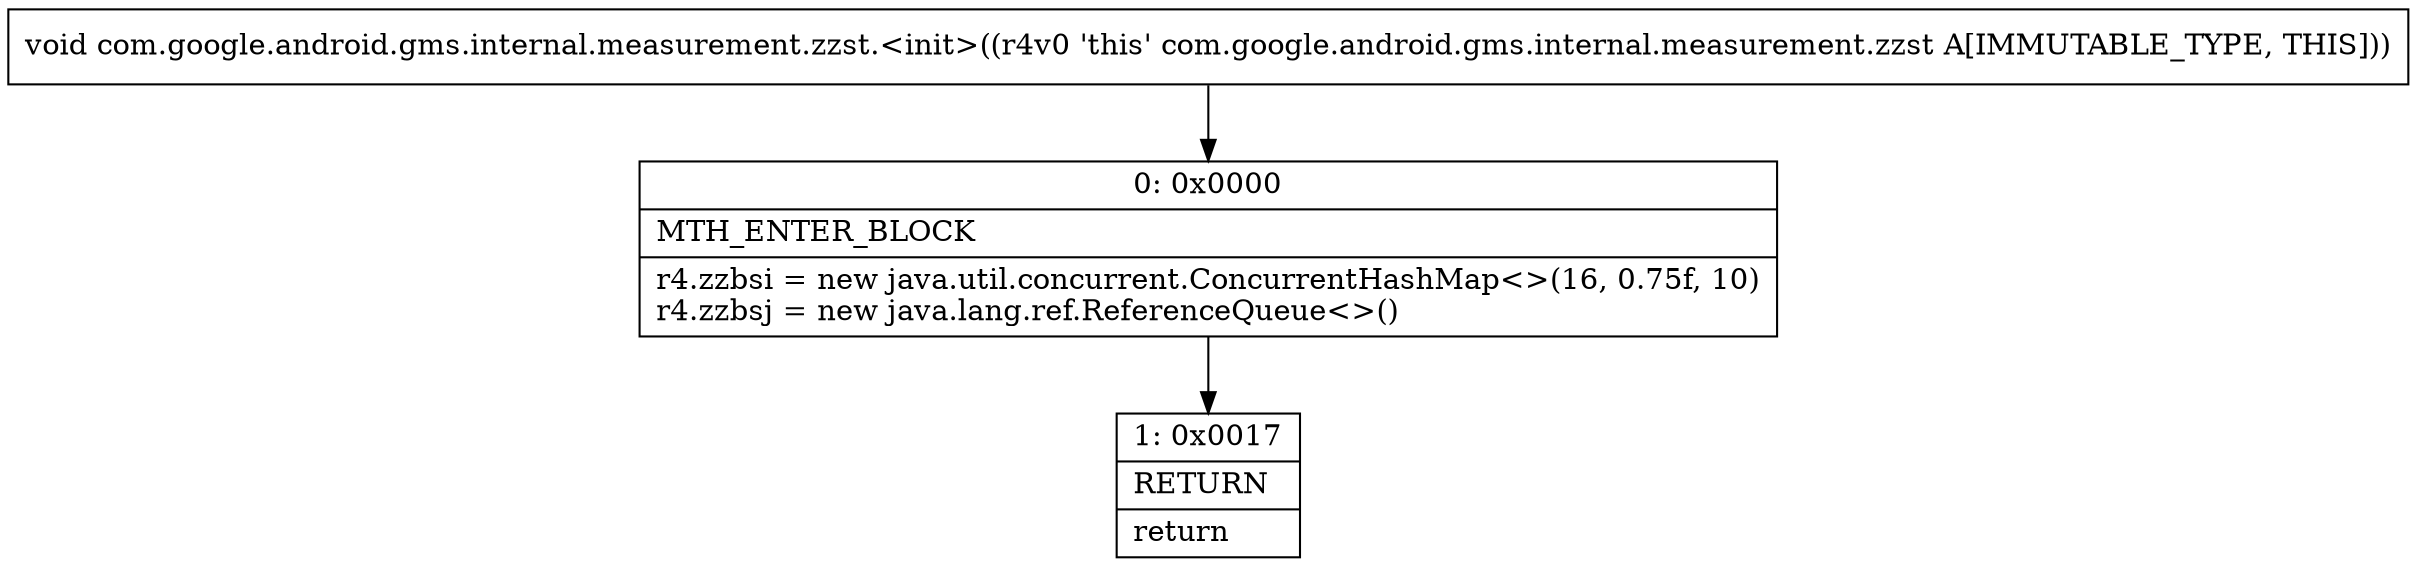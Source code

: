 digraph "CFG forcom.google.android.gms.internal.measurement.zzst.\<init\>()V" {
Node_0 [shape=record,label="{0\:\ 0x0000|MTH_ENTER_BLOCK\l|r4.zzbsi = new java.util.concurrent.ConcurrentHashMap\<\>(16, 0.75f, 10)\lr4.zzbsj = new java.lang.ref.ReferenceQueue\<\>()\l}"];
Node_1 [shape=record,label="{1\:\ 0x0017|RETURN\l|return\l}"];
MethodNode[shape=record,label="{void com.google.android.gms.internal.measurement.zzst.\<init\>((r4v0 'this' com.google.android.gms.internal.measurement.zzst A[IMMUTABLE_TYPE, THIS])) }"];
MethodNode -> Node_0;
Node_0 -> Node_1;
}

